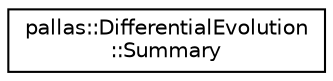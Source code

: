 digraph "Graphical Class Hierarchy"
{
  edge [fontname="Helvetica",fontsize="10",labelfontname="Helvetica",labelfontsize="10"];
  node [fontname="Helvetica",fontsize="10",shape=record];
  rankdir="LR";
  Node1 [label="pallas::DifferentialEvolution\l::Summary",height=0.2,width=0.4,color="black", fillcolor="white", style="filled",URL="$structpallas_1_1_differential_evolution_1_1_summary.html",tooltip="Contains a summary of the optimization. "];
}
